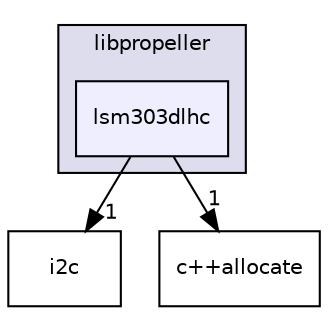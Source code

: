 digraph "lsm303dlhc" {
  compound=true
  node [ fontsize="10", fontname="Helvetica"];
  edge [ labelfontsize="10", labelfontname="Helvetica"];
  subgraph clusterdir_34d10b20358c807fff993149200b6a31 {
    graph [ bgcolor="#ddddee", pencolor="black", label="libpropeller" fontname="Helvetica", fontsize="10", URL="dir_34d10b20358c807fff993149200b6a31.html"]
  dir_f1ed706735e6f19ce4ad6fec17a3bd50 [shape=box, label="lsm303dlhc", style="filled", fillcolor="#eeeeff", pencolor="black", URL="dir_f1ed706735e6f19ce4ad6fec17a3bd50.html"];
  }
  dir_c3b11af479d85cbee5d8a7aef9a49808 [shape=box label="i2c" URL="dir_c3b11af479d85cbee5d8a7aef9a49808.html"];
  dir_635c27d6e8dd9bbd90a442f2d4925d6a [shape=box label="c++allocate" URL="dir_635c27d6e8dd9bbd90a442f2d4925d6a.html"];
  dir_f1ed706735e6f19ce4ad6fec17a3bd50->dir_c3b11af479d85cbee5d8a7aef9a49808 [headlabel="1", labeldistance=1.5 headhref="dir_000010_000008.html"];
  dir_f1ed706735e6f19ce4ad6fec17a3bd50->dir_635c27d6e8dd9bbd90a442f2d4925d6a [headlabel="1", labeldistance=1.5 headhref="dir_000010_000002.html"];
}
